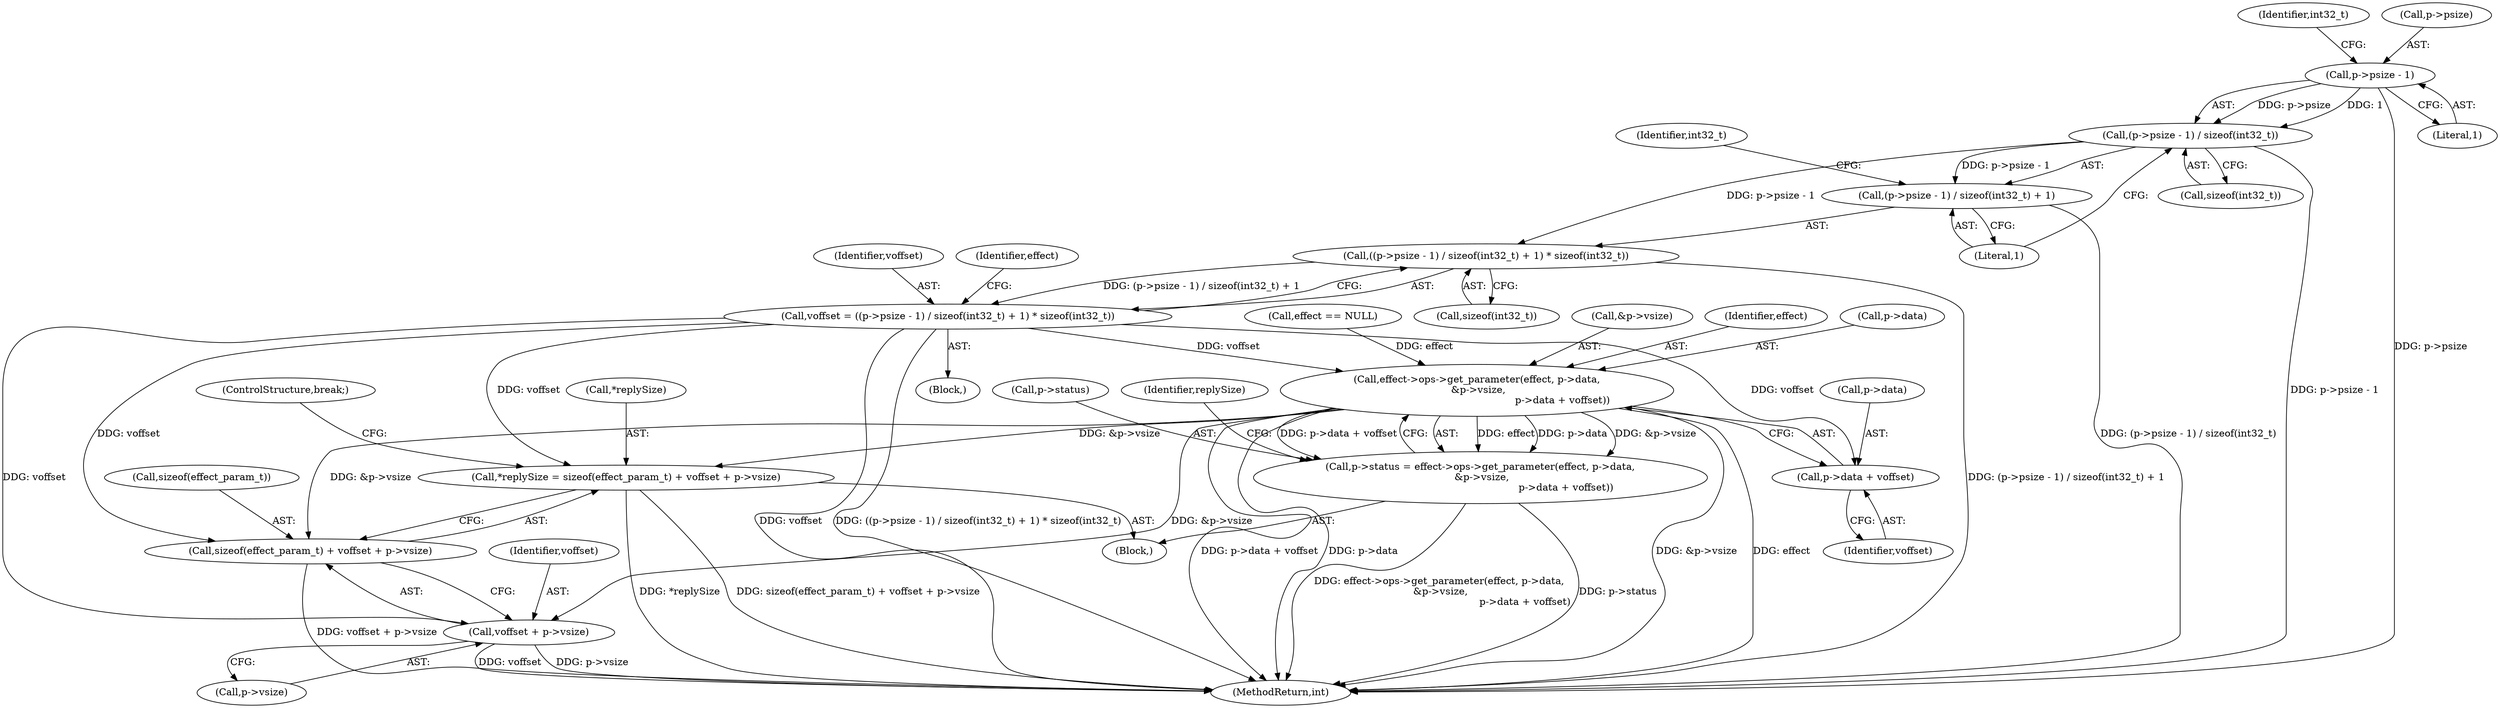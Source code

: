 digraph "0_Android_aeea52da00d210587fb3ed895de3d5f2e0264c88_9@pointer" {
"1000416" [label="(Call,p->psize - 1)"];
"1000415" [label="(Call,(p->psize - 1) / sizeof(int32_t))"];
"1000413" [label="(Call,((p->psize - 1) / sizeof(int32_t) + 1) * sizeof(int32_t))"];
"1000411" [label="(Call,voffset = ((p->psize - 1) / sizeof(int32_t) + 1) * sizeof(int32_t))"];
"1000437" [label="(Call,effect->ops->get_parameter(effect, p->data,\n &p->vsize,\n                                                       p->data + voffset))"];
"1000433" [label="(Call,p->status = effect->ops->get_parameter(effect, p->data,\n &p->vsize,\n                                                       p->data + voffset))"];
"1000451" [label="(Call,*replySize = sizeof(effect_param_t) + voffset + p->vsize)"];
"1000454" [label="(Call,sizeof(effect_param_t) + voffset + p->vsize)"];
"1000457" [label="(Call,voffset + p->vsize)"];
"1000446" [label="(Call,p->data + voffset)"];
"1000414" [label="(Call,(p->psize - 1) / sizeof(int32_t) + 1)"];
"1000423" [label="(Literal,1)"];
"1000454" [label="(Call,sizeof(effect_param_t) + voffset + p->vsize)"];
"1000459" [label="(Call,p->vsize)"];
"1000457" [label="(Call,voffset + p->vsize)"];
"1000422" [label="(Identifier,int32_t)"];
"1000433" [label="(Call,p->status = effect->ops->get_parameter(effect, p->data,\n &p->vsize,\n                                                       p->data + voffset))"];
"1000424" [label="(Call,sizeof(int32_t))"];
"1000413" [label="(Call,((p->psize - 1) / sizeof(int32_t) + 1) * sizeof(int32_t))"];
"1000415" [label="(Call,(p->psize - 1) / sizeof(int32_t))"];
"1000425" [label="(Identifier,int32_t)"];
"1000360" [label="(Block,)"];
"1000416" [label="(Call,p->psize - 1)"];
"1000447" [label="(Call,p->data)"];
"1000437" [label="(Call,effect->ops->get_parameter(effect, p->data,\n &p->vsize,\n                                                       p->data + voffset))"];
"1000450" [label="(Identifier,voffset)"];
"1000458" [label="(Identifier,voffset)"];
"1000439" [label="(Call,p->data)"];
"1000412" [label="(Identifier,voffset)"];
"1000417" [label="(Call,p->psize)"];
"1000117" [label="(Call,effect == NULL)"];
"1001295" [label="(MethodReturn,int)"];
"1000429" [label="(Identifier,effect)"];
"1000411" [label="(Call,voffset = ((p->psize - 1) / sizeof(int32_t) + 1) * sizeof(int32_t))"];
"1000432" [label="(Block,)"];
"1000462" [label="(ControlStructure,break;)"];
"1000442" [label="(Call,&p->vsize)"];
"1000455" [label="(Call,sizeof(effect_param_t))"];
"1000453" [label="(Identifier,replySize)"];
"1000452" [label="(Call,*replySize)"];
"1000438" [label="(Identifier,effect)"];
"1000414" [label="(Call,(p->psize - 1) / sizeof(int32_t) + 1)"];
"1000446" [label="(Call,p->data + voffset)"];
"1000434" [label="(Call,p->status)"];
"1000421" [label="(Call,sizeof(int32_t))"];
"1000420" [label="(Literal,1)"];
"1000451" [label="(Call,*replySize = sizeof(effect_param_t) + voffset + p->vsize)"];
"1000416" -> "1000415"  [label="AST: "];
"1000416" -> "1000420"  [label="CFG: "];
"1000417" -> "1000416"  [label="AST: "];
"1000420" -> "1000416"  [label="AST: "];
"1000422" -> "1000416"  [label="CFG: "];
"1000416" -> "1001295"  [label="DDG: p->psize"];
"1000416" -> "1000415"  [label="DDG: p->psize"];
"1000416" -> "1000415"  [label="DDG: 1"];
"1000415" -> "1000414"  [label="AST: "];
"1000415" -> "1000421"  [label="CFG: "];
"1000421" -> "1000415"  [label="AST: "];
"1000423" -> "1000415"  [label="CFG: "];
"1000415" -> "1001295"  [label="DDG: p->psize - 1"];
"1000415" -> "1000413"  [label="DDG: p->psize - 1"];
"1000415" -> "1000414"  [label="DDG: p->psize - 1"];
"1000413" -> "1000411"  [label="AST: "];
"1000413" -> "1000424"  [label="CFG: "];
"1000414" -> "1000413"  [label="AST: "];
"1000424" -> "1000413"  [label="AST: "];
"1000411" -> "1000413"  [label="CFG: "];
"1000413" -> "1001295"  [label="DDG: (p->psize - 1) / sizeof(int32_t) + 1"];
"1000413" -> "1000411"  [label="DDG: (p->psize - 1) / sizeof(int32_t) + 1"];
"1000411" -> "1000360"  [label="AST: "];
"1000412" -> "1000411"  [label="AST: "];
"1000429" -> "1000411"  [label="CFG: "];
"1000411" -> "1001295"  [label="DDG: voffset"];
"1000411" -> "1001295"  [label="DDG: ((p->psize - 1) / sizeof(int32_t) + 1) * sizeof(int32_t)"];
"1000411" -> "1000437"  [label="DDG: voffset"];
"1000411" -> "1000446"  [label="DDG: voffset"];
"1000411" -> "1000451"  [label="DDG: voffset"];
"1000411" -> "1000454"  [label="DDG: voffset"];
"1000411" -> "1000457"  [label="DDG: voffset"];
"1000437" -> "1000433"  [label="AST: "];
"1000437" -> "1000446"  [label="CFG: "];
"1000438" -> "1000437"  [label="AST: "];
"1000439" -> "1000437"  [label="AST: "];
"1000442" -> "1000437"  [label="AST: "];
"1000446" -> "1000437"  [label="AST: "];
"1000433" -> "1000437"  [label="CFG: "];
"1000437" -> "1001295"  [label="DDG: &p->vsize"];
"1000437" -> "1001295"  [label="DDG: effect"];
"1000437" -> "1001295"  [label="DDG: p->data + voffset"];
"1000437" -> "1001295"  [label="DDG: p->data"];
"1000437" -> "1000433"  [label="DDG: effect"];
"1000437" -> "1000433"  [label="DDG: p->data"];
"1000437" -> "1000433"  [label="DDG: &p->vsize"];
"1000437" -> "1000433"  [label="DDG: p->data + voffset"];
"1000117" -> "1000437"  [label="DDG: effect"];
"1000437" -> "1000451"  [label="DDG: &p->vsize"];
"1000437" -> "1000454"  [label="DDG: &p->vsize"];
"1000437" -> "1000457"  [label="DDG: &p->vsize"];
"1000433" -> "1000432"  [label="AST: "];
"1000434" -> "1000433"  [label="AST: "];
"1000453" -> "1000433"  [label="CFG: "];
"1000433" -> "1001295"  [label="DDG: effect->ops->get_parameter(effect, p->data,\n &p->vsize,\n                                                       p->data + voffset)"];
"1000433" -> "1001295"  [label="DDG: p->status"];
"1000451" -> "1000432"  [label="AST: "];
"1000451" -> "1000454"  [label="CFG: "];
"1000452" -> "1000451"  [label="AST: "];
"1000454" -> "1000451"  [label="AST: "];
"1000462" -> "1000451"  [label="CFG: "];
"1000451" -> "1001295"  [label="DDG: *replySize"];
"1000451" -> "1001295"  [label="DDG: sizeof(effect_param_t) + voffset + p->vsize"];
"1000454" -> "1000457"  [label="CFG: "];
"1000455" -> "1000454"  [label="AST: "];
"1000457" -> "1000454"  [label="AST: "];
"1000454" -> "1001295"  [label="DDG: voffset + p->vsize"];
"1000457" -> "1000459"  [label="CFG: "];
"1000458" -> "1000457"  [label="AST: "];
"1000459" -> "1000457"  [label="AST: "];
"1000457" -> "1001295"  [label="DDG: p->vsize"];
"1000457" -> "1001295"  [label="DDG: voffset"];
"1000446" -> "1000450"  [label="CFG: "];
"1000447" -> "1000446"  [label="AST: "];
"1000450" -> "1000446"  [label="AST: "];
"1000414" -> "1000423"  [label="CFG: "];
"1000423" -> "1000414"  [label="AST: "];
"1000425" -> "1000414"  [label="CFG: "];
"1000414" -> "1001295"  [label="DDG: (p->psize - 1) / sizeof(int32_t)"];
}
